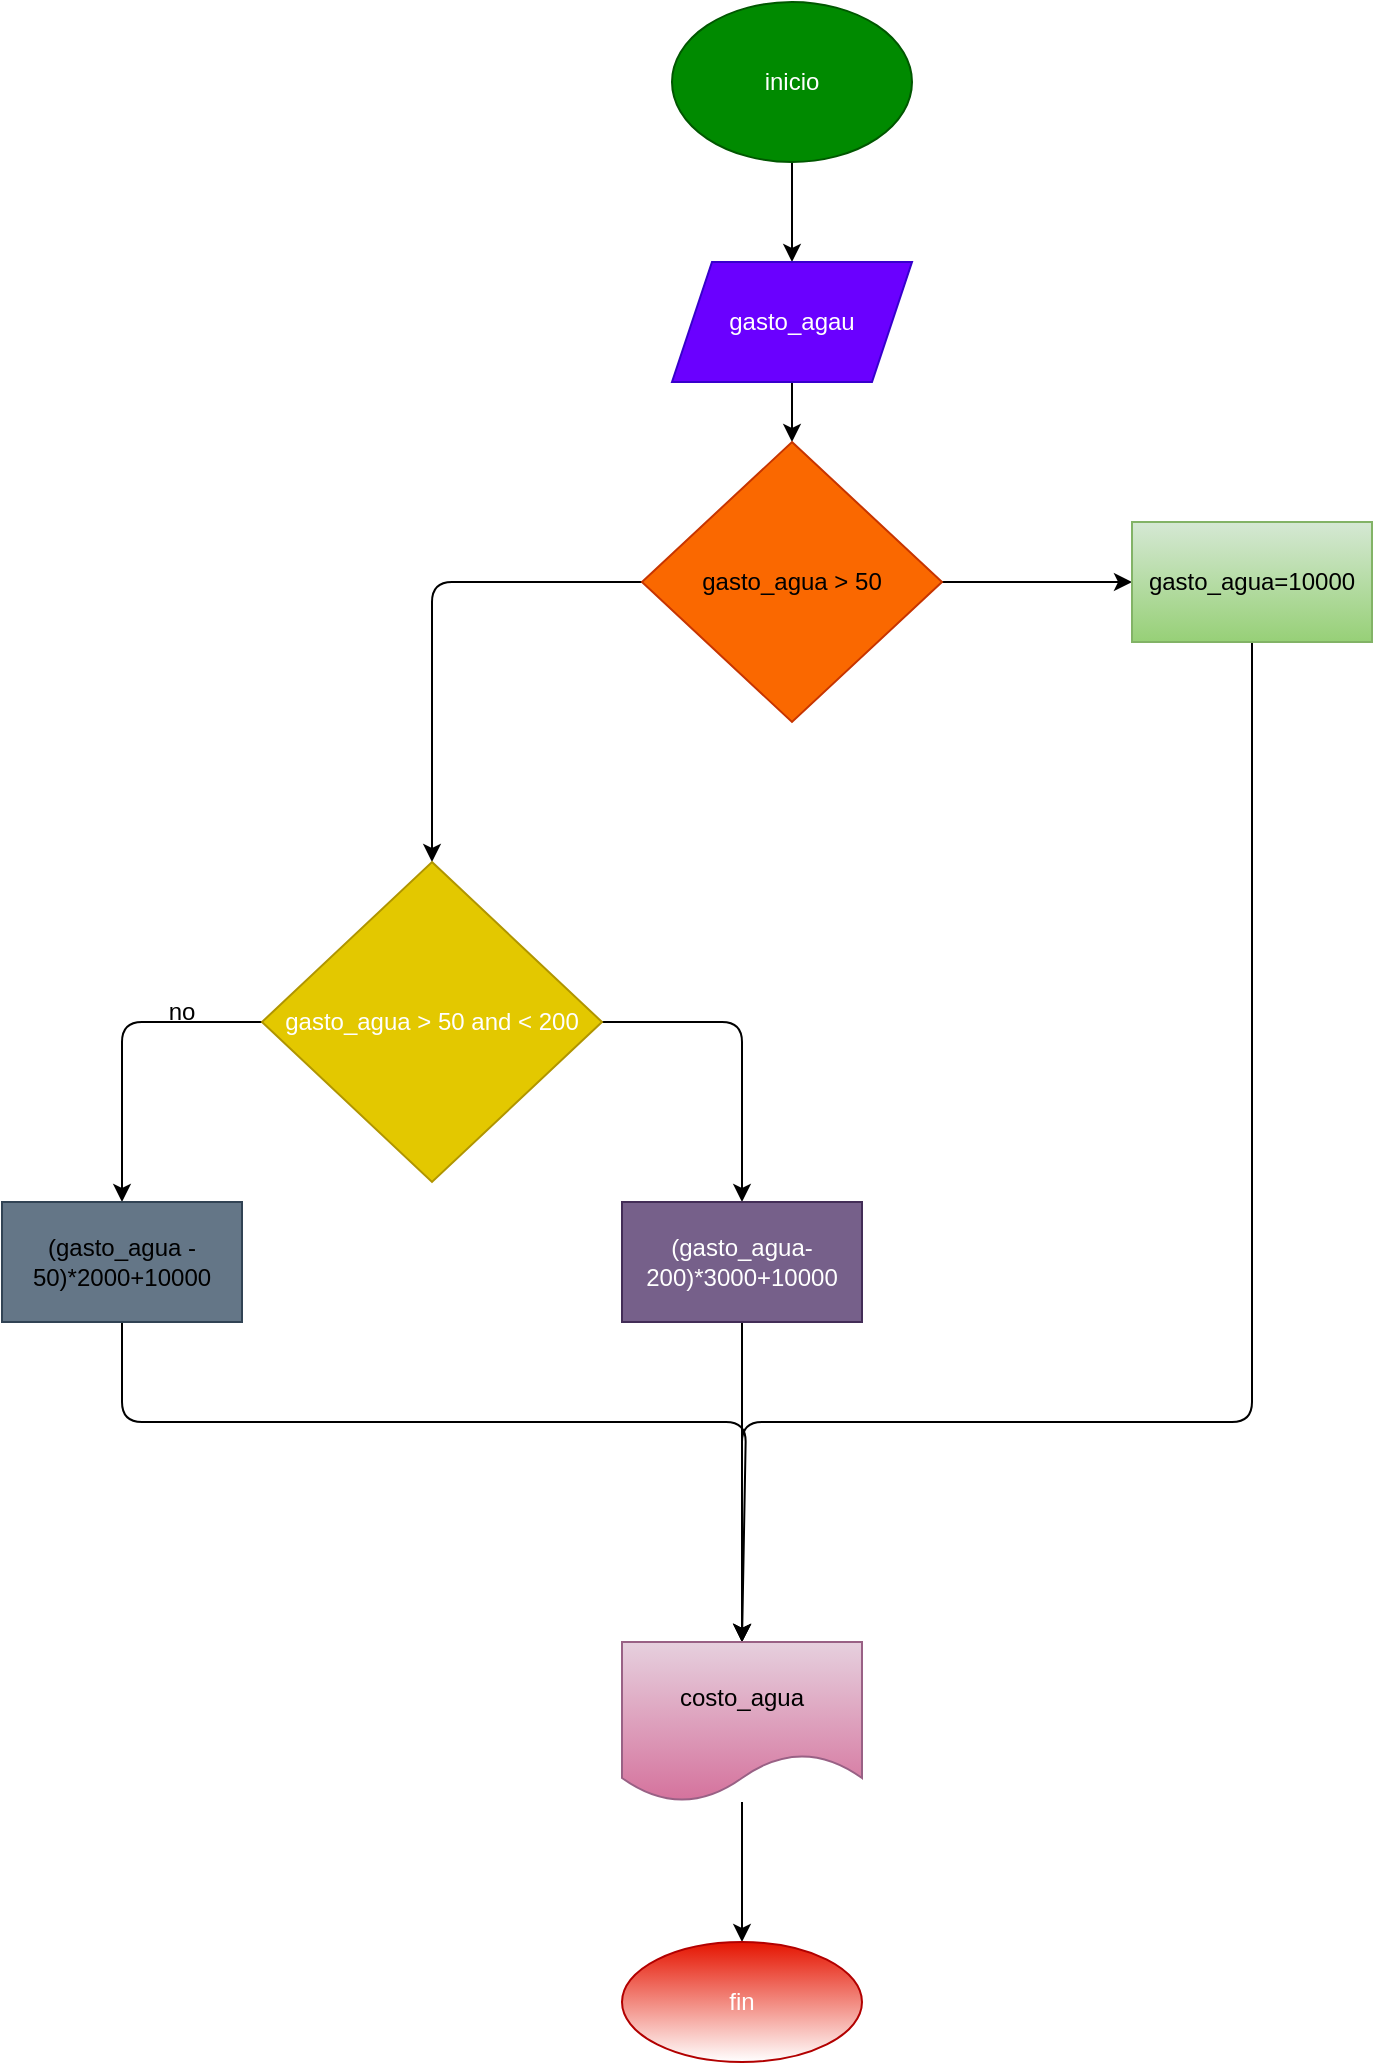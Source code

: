 <mxfile>
    <diagram id="u3BUFMzYBXYJfdHyj_oV" name="Página-1">
        <mxGraphModel dx="671" dy="683" grid="1" gridSize="10" guides="1" tooltips="1" connect="1" arrows="1" fold="1" page="1" pageScale="1" pageWidth="827" pageHeight="1169" math="0" shadow="0">
            <root>
                <mxCell id="0"/>
                <mxCell id="1" parent="0"/>
                <mxCell id="4" value="" style="edgeStyle=none;html=1;" edge="1" parent="1" source="2" target="3">
                    <mxGeometry relative="1" as="geometry"/>
                </mxCell>
                <mxCell id="2" value="inicio&lt;br&gt;" style="ellipse;whiteSpace=wrap;html=1;fillColor=#008a00;fontColor=#ffffff;strokeColor=#005700;" vertex="1" parent="1">
                    <mxGeometry x="395" y="20" width="120" height="80" as="geometry"/>
                </mxCell>
                <mxCell id="6" value="" style="edgeStyle=none;html=1;" edge="1" parent="1" source="3" target="5">
                    <mxGeometry relative="1" as="geometry"/>
                </mxCell>
                <mxCell id="3" value="gasto_agau" style="shape=parallelogram;perimeter=parallelogramPerimeter;whiteSpace=wrap;html=1;fixedSize=1;fillColor=#6a00ff;strokeColor=#3700CC;fontColor=#ffffff;" vertex="1" parent="1">
                    <mxGeometry x="395" y="150" width="120" height="60" as="geometry"/>
                </mxCell>
                <mxCell id="8" value="" style="edgeStyle=none;html=1;" edge="1" parent="1" source="5" target="7">
                    <mxGeometry relative="1" as="geometry"/>
                </mxCell>
                <mxCell id="10" value="" style="edgeStyle=none;html=1;entryX=0.5;entryY=0;entryDx=0;entryDy=0;" edge="1" parent="1" source="5" target="11">
                    <mxGeometry relative="1" as="geometry">
                        <mxPoint x="220" y="380" as="targetPoint"/>
                        <Array as="points">
                            <mxPoint x="275" y="310"/>
                        </Array>
                    </mxGeometry>
                </mxCell>
                <mxCell id="5" value="gasto_agua &amp;gt; 50" style="rhombus;whiteSpace=wrap;html=1;fillColor=#fa6800;strokeColor=#C73500;fontColor=#000000;" vertex="1" parent="1">
                    <mxGeometry x="380" y="240" width="150" height="140" as="geometry"/>
                </mxCell>
                <mxCell id="21" style="edgeStyle=none;html=1;entryX=0.5;entryY=0;entryDx=0;entryDy=0;" edge="1" parent="1" source="7" target="18">
                    <mxGeometry relative="1" as="geometry">
                        <mxPoint x="430" y="830" as="targetPoint"/>
                        <Array as="points">
                            <mxPoint x="685" y="730"/>
                            <mxPoint x="430" y="730"/>
                        </Array>
                    </mxGeometry>
                </mxCell>
                <mxCell id="7" value="gasto_agua=10000" style="whiteSpace=wrap;html=1;fillColor=#d5e8d4;strokeColor=#82b366;gradientColor=#97d077;" vertex="1" parent="1">
                    <mxGeometry x="625" y="280" width="120" height="60" as="geometry"/>
                </mxCell>
                <mxCell id="13" value="" style="edgeStyle=none;html=1;" edge="1" parent="1" source="11">
                    <mxGeometry relative="1" as="geometry">
                        <mxPoint x="120.0" y="620" as="targetPoint"/>
                        <Array as="points">
                            <mxPoint x="120" y="530"/>
                        </Array>
                    </mxGeometry>
                </mxCell>
                <mxCell id="16" value="" style="edgeStyle=none;html=1;" edge="1" parent="1" source="11" target="15">
                    <mxGeometry relative="1" as="geometry">
                        <Array as="points">
                            <mxPoint x="430" y="530"/>
                        </Array>
                    </mxGeometry>
                </mxCell>
                <mxCell id="11" value="&lt;span style=&quot;color: rgb(255 , 255 , 255)&quot;&gt;gasto_agua &amp;gt; 50 and &amp;lt; 200&lt;/span&gt;" style="rhombus;whiteSpace=wrap;html=1;fillColor=#e3c800;fontColor=#000000;strokeColor=#B09500;" vertex="1" parent="1">
                    <mxGeometry x="190" y="450" width="170" height="160" as="geometry"/>
                </mxCell>
                <mxCell id="14" value="no" style="text;html=1;strokeColor=none;fillColor=none;align=center;verticalAlign=middle;whiteSpace=wrap;rounded=0;" vertex="1" parent="1">
                    <mxGeometry x="120" y="510" width="60" height="30" as="geometry"/>
                </mxCell>
                <mxCell id="20" style="edgeStyle=none;html=1;entryX=0.5;entryY=0;entryDx=0;entryDy=0;" edge="1" parent="1" source="15" target="18">
                    <mxGeometry relative="1" as="geometry">
                        <mxPoint x="430" y="830" as="targetPoint"/>
                        <Array as="points">
                            <mxPoint x="430" y="730"/>
                        </Array>
                    </mxGeometry>
                </mxCell>
                <mxCell id="15" value="(gasto_agua- 200)*3000+10000" style="whiteSpace=wrap;html=1;fillColor=#76608a;strokeColor=#432D57;fontColor=#ffffff;" vertex="1" parent="1">
                    <mxGeometry x="370" y="620" width="120" height="60" as="geometry"/>
                </mxCell>
                <mxCell id="19" style="edgeStyle=none;html=1;" edge="1" parent="1" source="17">
                    <mxGeometry relative="1" as="geometry">
                        <mxPoint x="430" y="840" as="targetPoint"/>
                        <Array as="points">
                            <mxPoint x="120" y="730"/>
                            <mxPoint x="432" y="730"/>
                        </Array>
                    </mxGeometry>
                </mxCell>
                <mxCell id="17" value="&lt;span style=&quot;color: rgb(0 , 0 , 0)&quot;&gt;(gasto_agua - 50)*2000+10000&lt;/span&gt;" style="rounded=0;whiteSpace=wrap;html=1;fillColor=#647687;fontColor=#ffffff;strokeColor=#314354;" vertex="1" parent="1">
                    <mxGeometry x="60" y="620" width="120" height="60" as="geometry"/>
                </mxCell>
                <mxCell id="23" value="" style="edgeStyle=none;html=1;" edge="1" parent="1" source="18" target="22">
                    <mxGeometry relative="1" as="geometry"/>
                </mxCell>
                <mxCell id="18" value="costo_agua" style="shape=document;whiteSpace=wrap;html=1;boundedLbl=1;fillColor=#e6d0de;gradientColor=#d5739d;strokeColor=#996185;" vertex="1" parent="1">
                    <mxGeometry x="370" y="840" width="120" height="80" as="geometry"/>
                </mxCell>
                <mxCell id="22" value="fin" style="ellipse;whiteSpace=wrap;html=1;fillColor=#e51400;strokeColor=#B20000;fontColor=#ffffff;gradientColor=#ffffff;" vertex="1" parent="1">
                    <mxGeometry x="370" y="990" width="120" height="60" as="geometry"/>
                </mxCell>
            </root>
        </mxGraphModel>
    </diagram>
</mxfile>